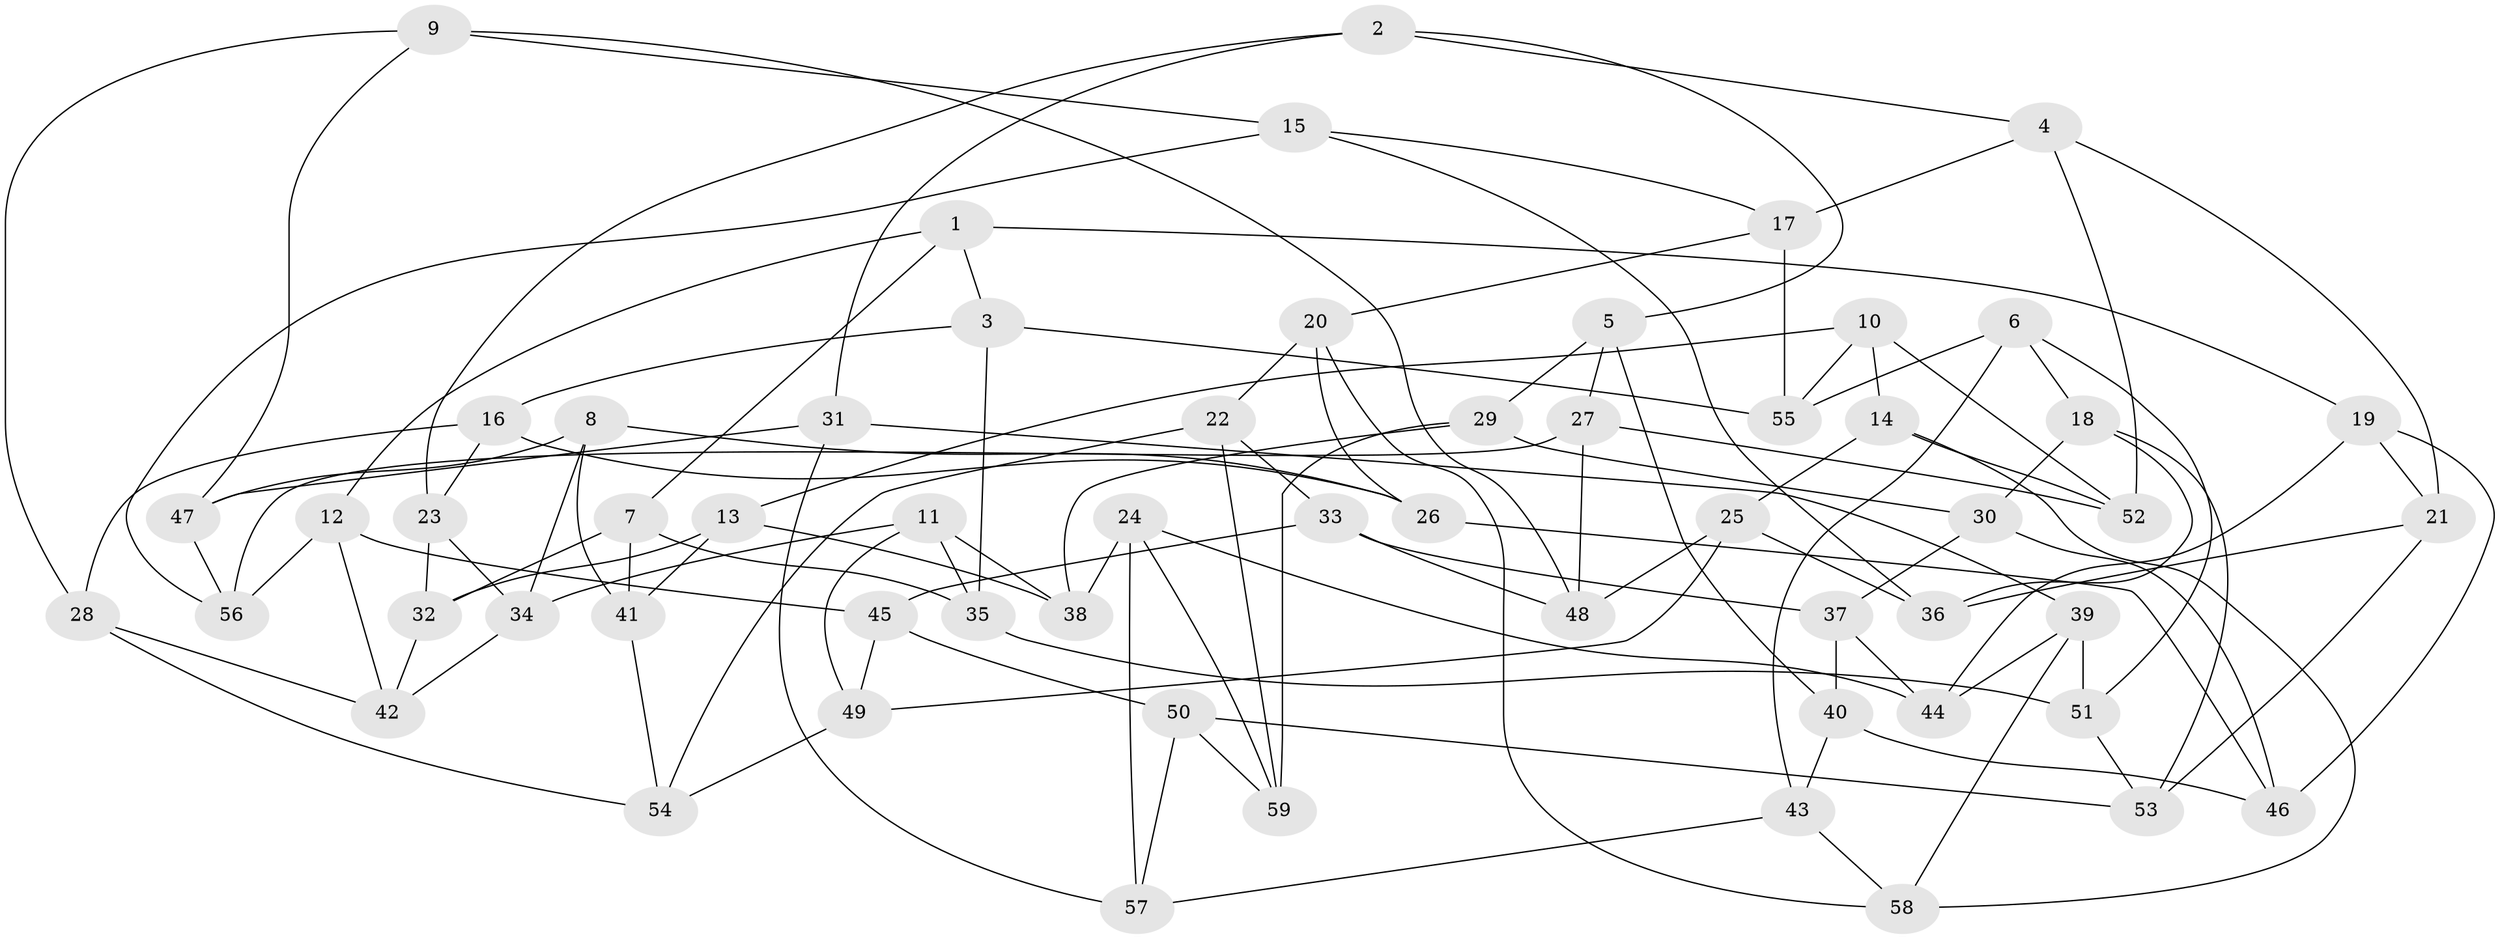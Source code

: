 // coarse degree distribution, {6: 0.7352941176470589, 4: 0.2647058823529412}
// Generated by graph-tools (version 1.1) at 2025/24/03/03/25 07:24:29]
// undirected, 59 vertices, 118 edges
graph export_dot {
graph [start="1"]
  node [color=gray90,style=filled];
  1;
  2;
  3;
  4;
  5;
  6;
  7;
  8;
  9;
  10;
  11;
  12;
  13;
  14;
  15;
  16;
  17;
  18;
  19;
  20;
  21;
  22;
  23;
  24;
  25;
  26;
  27;
  28;
  29;
  30;
  31;
  32;
  33;
  34;
  35;
  36;
  37;
  38;
  39;
  40;
  41;
  42;
  43;
  44;
  45;
  46;
  47;
  48;
  49;
  50;
  51;
  52;
  53;
  54;
  55;
  56;
  57;
  58;
  59;
  1 -- 12;
  1 -- 7;
  1 -- 19;
  1 -- 3;
  2 -- 5;
  2 -- 23;
  2 -- 31;
  2 -- 4;
  3 -- 16;
  3 -- 35;
  3 -- 55;
  4 -- 17;
  4 -- 52;
  4 -- 21;
  5 -- 40;
  5 -- 29;
  5 -- 27;
  6 -- 55;
  6 -- 18;
  6 -- 43;
  6 -- 51;
  7 -- 41;
  7 -- 32;
  7 -- 35;
  8 -- 41;
  8 -- 34;
  8 -- 26;
  8 -- 47;
  9 -- 15;
  9 -- 28;
  9 -- 47;
  9 -- 48;
  10 -- 52;
  10 -- 13;
  10 -- 55;
  10 -- 14;
  11 -- 35;
  11 -- 49;
  11 -- 38;
  11 -- 34;
  12 -- 45;
  12 -- 56;
  12 -- 42;
  13 -- 38;
  13 -- 41;
  13 -- 32;
  14 -- 58;
  14 -- 25;
  14 -- 52;
  15 -- 17;
  15 -- 36;
  15 -- 56;
  16 -- 26;
  16 -- 23;
  16 -- 28;
  17 -- 55;
  17 -- 20;
  18 -- 36;
  18 -- 30;
  18 -- 53;
  19 -- 46;
  19 -- 44;
  19 -- 21;
  20 -- 22;
  20 -- 26;
  20 -- 58;
  21 -- 36;
  21 -- 53;
  22 -- 54;
  22 -- 59;
  22 -- 33;
  23 -- 32;
  23 -- 34;
  24 -- 59;
  24 -- 38;
  24 -- 57;
  24 -- 44;
  25 -- 36;
  25 -- 49;
  25 -- 48;
  26 -- 46;
  27 -- 48;
  27 -- 56;
  27 -- 52;
  28 -- 42;
  28 -- 54;
  29 -- 38;
  29 -- 30;
  29 -- 59;
  30 -- 46;
  30 -- 37;
  31 -- 39;
  31 -- 57;
  31 -- 47;
  32 -- 42;
  33 -- 48;
  33 -- 37;
  33 -- 45;
  34 -- 42;
  35 -- 51;
  37 -- 40;
  37 -- 44;
  39 -- 44;
  39 -- 58;
  39 -- 51;
  40 -- 43;
  40 -- 46;
  41 -- 54;
  43 -- 57;
  43 -- 58;
  45 -- 49;
  45 -- 50;
  47 -- 56;
  49 -- 54;
  50 -- 53;
  50 -- 59;
  50 -- 57;
  51 -- 53;
}
